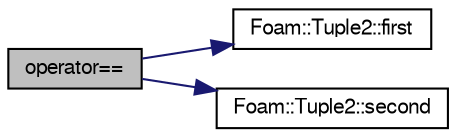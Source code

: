 digraph "operator=="
{
  bgcolor="transparent";
  edge [fontname="FreeSans",fontsize="10",labelfontname="FreeSans",labelfontsize="10"];
  node [fontname="FreeSans",fontsize="10",shape=record];
  rankdir="LR";
  Node129023 [label="operator==",height=0.2,width=0.4,color="black", fillcolor="grey75", style="filled", fontcolor="black"];
  Node129023 -> Node129024 [color="midnightblue",fontsize="10",style="solid",fontname="FreeSans"];
  Node129024 [label="Foam::Tuple2::first",height=0.2,width=0.4,color="black",URL="$a28430.html#a851d003bd93ae87649e83fc6e50a90a6",tooltip="Return first. "];
  Node129023 -> Node129025 [color="midnightblue",fontsize="10",style="solid",fontname="FreeSans"];
  Node129025 [label="Foam::Tuple2::second",height=0.2,width=0.4,color="black",URL="$a28430.html#a3d89ce084afc65b34a84b9f42d68f27c",tooltip="Return second. "];
}
